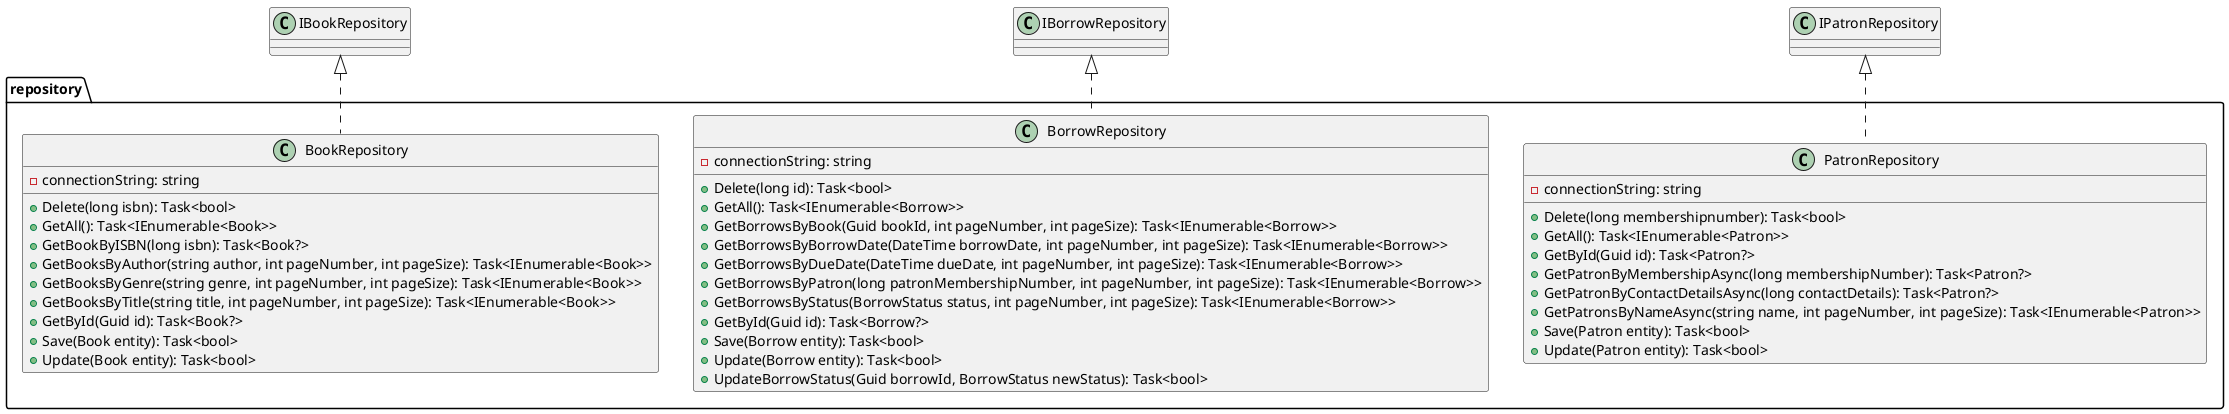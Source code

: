 @startuml
package repository {
    class BookRepository {
        - connectionString: string
        + Delete(long isbn): Task<bool>
        + GetAll(): Task<IEnumerable<Book>>
        + GetBookByISBN(long isbn): Task<Book?>
        + GetBooksByAuthor(string author, int pageNumber, int pageSize): Task<IEnumerable<Book>>
        + GetBooksByGenre(string genre, int pageNumber, int pageSize): Task<IEnumerable<Book>>
        + GetBooksByTitle(string title, int pageNumber, int pageSize): Task<IEnumerable<Book>>
        + GetById(Guid id): Task<Book?>
        + Save(Book entity): Task<bool>
        + Update(Book entity): Task<bool>
    }

    class BorrowRepository {
        - connectionString: string
        + Delete(long id): Task<bool>
        + GetAll(): Task<IEnumerable<Borrow>>
        + GetBorrowsByBook(Guid bookId, int pageNumber, int pageSize): Task<IEnumerable<Borrow>>
        + GetBorrowsByBorrowDate(DateTime borrowDate, int pageNumber, int pageSize): Task<IEnumerable<Borrow>>
        + GetBorrowsByDueDate(DateTime dueDate, int pageNumber, int pageSize): Task<IEnumerable<Borrow>>
        + GetBorrowsByPatron(long patronMembershipNumber, int pageNumber, int pageSize): Task<IEnumerable<Borrow>>
        + GetBorrowsByStatus(BorrowStatus status, int pageNumber, int pageSize): Task<IEnumerable<Borrow>>
        + GetById(Guid id): Task<Borrow?>
        + Save(Borrow entity): Task<bool>
        + Update(Borrow entity): Task<bool>
        + UpdateBorrowStatus(Guid borrowId, BorrowStatus newStatus): Task<bool>
    }

    class PatronRepository {
        - connectionString: string
        + Delete(long membershipnumber): Task<bool>
        + GetAll(): Task<IEnumerable<Patron>>
        + GetById(Guid id): Task<Patron?>
        + GetPatronByMembershipAsync(long membershipNumber): Task<Patron?>
        + GetPatronByContactDetailsAsync(long contactDetails): Task<Patron?>
        + GetPatronsByNameAsync(string name, int pageNumber, int pageSize): Task<IEnumerable<Patron>>
        + Save(Patron entity): Task<bool>
        + Update(Patron entity): Task<bool>
    }
}
IBookRepository <|.. BookRepository
IBorrowRepository <|.. BorrowRepository
IPatronRepository <|.. PatronRepository
@enduml
